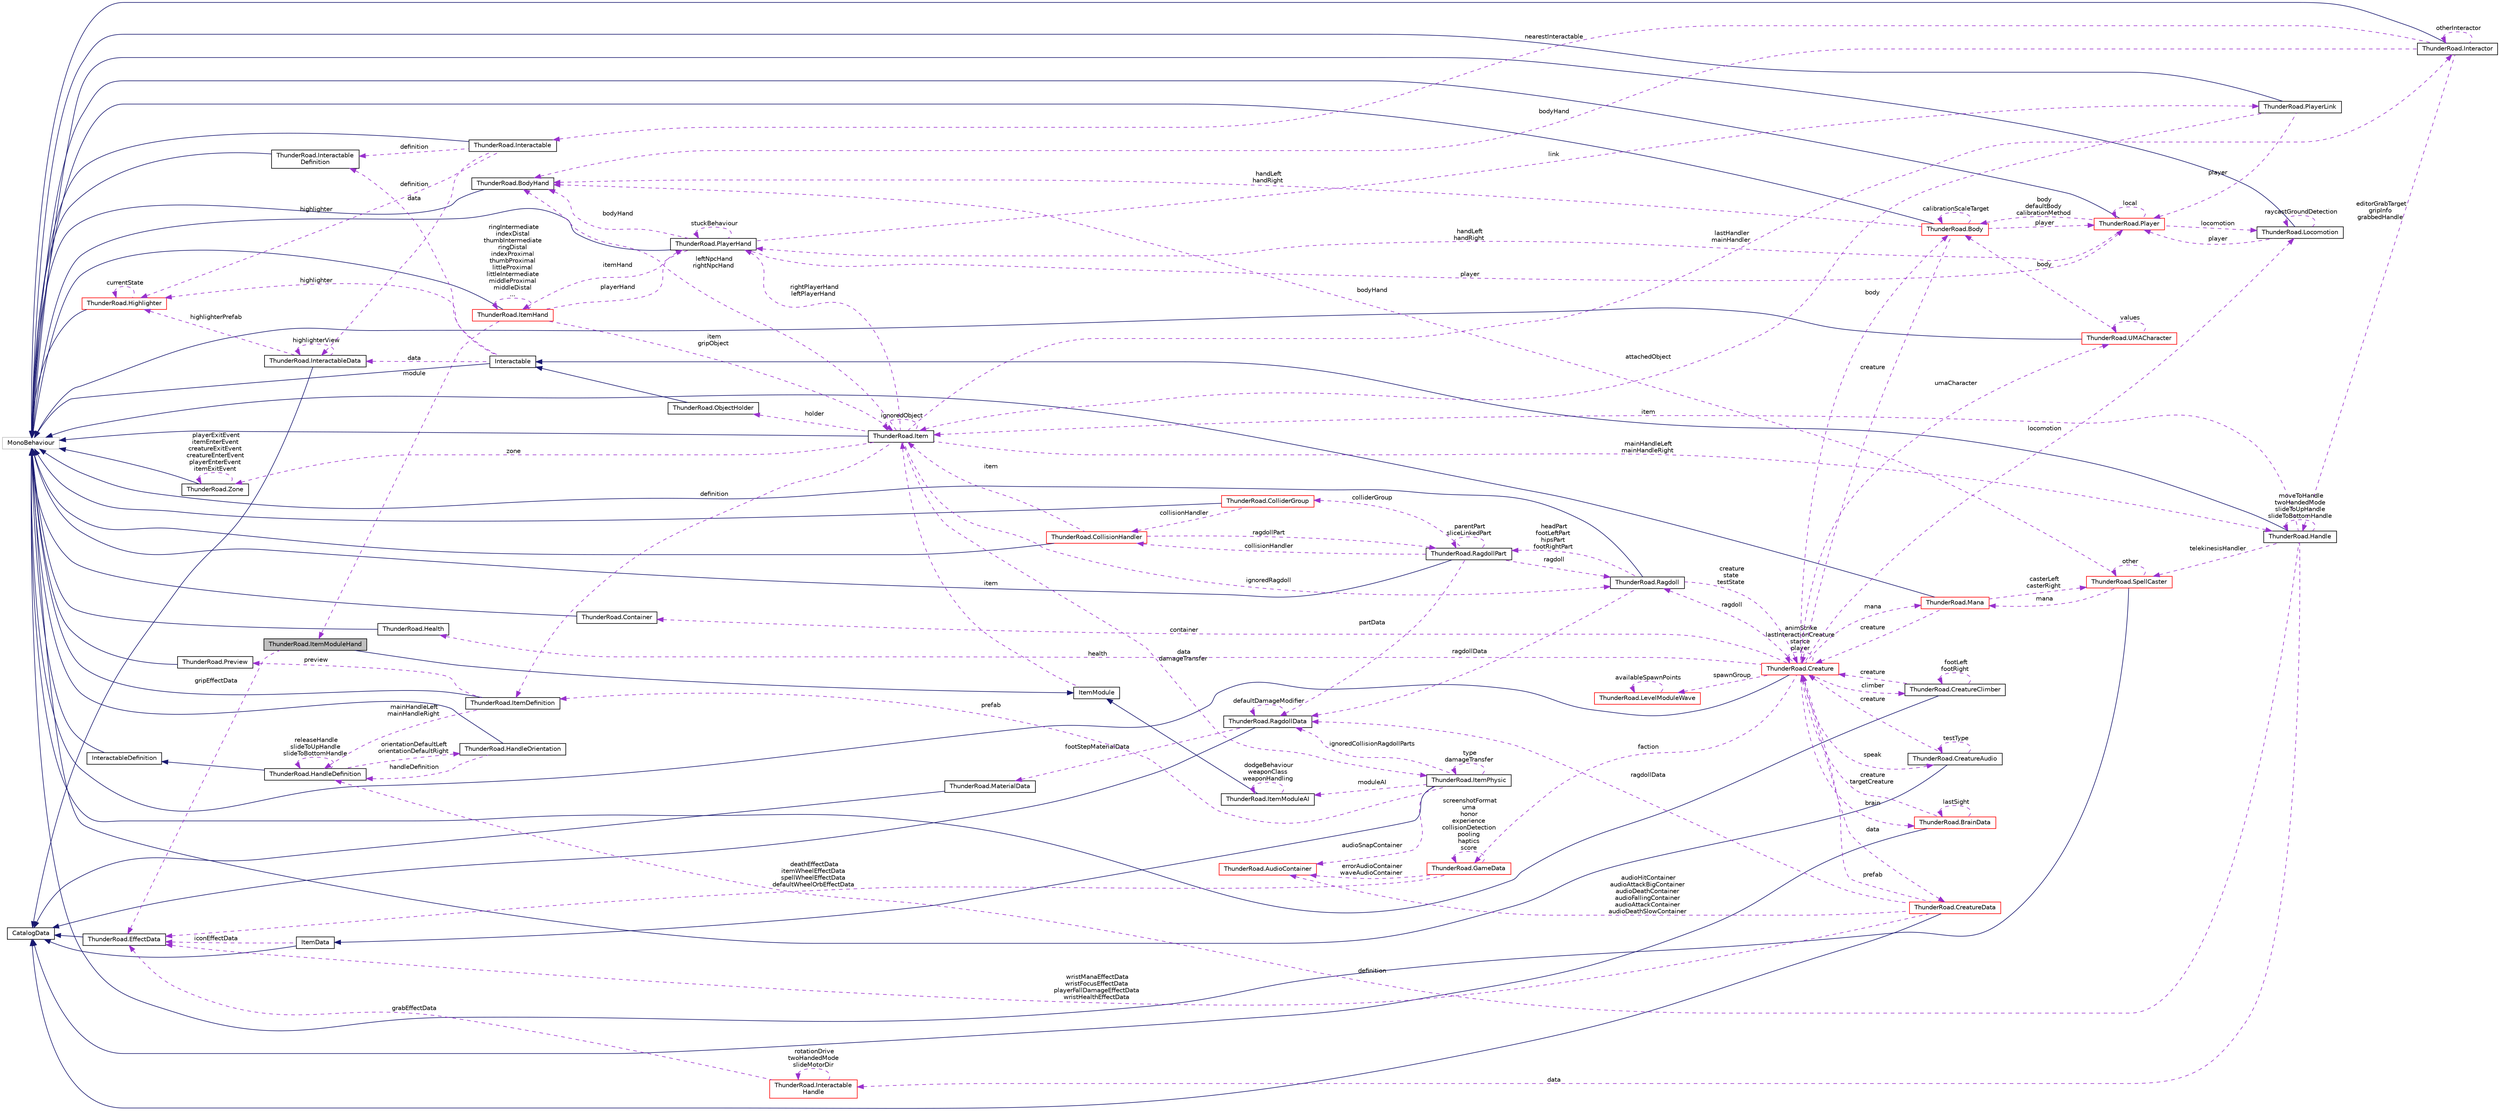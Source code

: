 digraph "ThunderRoad.ItemModuleHand"
{
 // LATEX_PDF_SIZE
  edge [fontname="Helvetica",fontsize="10",labelfontname="Helvetica",labelfontsize="10"];
  node [fontname="Helvetica",fontsize="10",shape=record];
  rankdir="LR";
  Node1 [label="ThunderRoad.ItemModuleHand",height=0.2,width=0.4,color="black", fillcolor="grey75", style="filled", fontcolor="black",tooltip="Class ItemModuleHand. Implements the ThunderRoad.ItemModule"];
  Node2 -> Node1 [dir="back",color="midnightblue",fontsize="10",style="solid",fontname="Helvetica"];
  Node2 [label="ItemModule",height=0.2,width=0.4,color="black", fillcolor="white", style="filled",URL="$class_thunder_road_1_1_item_module.html",tooltip="Class ItemModule."];
  Node3 -> Node2 [dir="back",color="darkorchid3",fontsize="10",style="dashed",label=" item" ,fontname="Helvetica"];
  Node3 [label="ThunderRoad.Item",height=0.2,width=0.4,color="black", fillcolor="white", style="filled",URL="$class_thunder_road_1_1_item.html",tooltip="Class Item. Implements the UnityEngine.MonoBehaviour"];
  Node4 -> Node3 [dir="back",color="midnightblue",fontsize="10",style="solid",fontname="Helvetica"];
  Node4 [label="MonoBehaviour",height=0.2,width=0.4,color="grey75", fillcolor="white", style="filled",tooltip=" "];
  Node5 -> Node3 [dir="back",color="darkorchid3",fontsize="10",style="dashed",label=" lastHandler\nmainHandler" ,fontname="Helvetica"];
  Node5 [label="ThunderRoad.Interactor",height=0.2,width=0.4,color="black", fillcolor="white", style="filled",URL="$class_thunder_road_1_1_interactor.html",tooltip="Class Interactor. Implements the UnityEngine.MonoBehaviour"];
  Node4 -> Node5 [dir="back",color="midnightblue",fontsize="10",style="solid",fontname="Helvetica"];
  Node5 -> Node5 [dir="back",color="darkorchid3",fontsize="10",style="dashed",label=" otherInteractor" ,fontname="Helvetica"];
  Node6 -> Node5 [dir="back",color="darkorchid3",fontsize="10",style="dashed",label=" editorGrabTarget\ngripInfo\ngrabbedHandle" ,fontname="Helvetica"];
  Node6 [label="ThunderRoad.Handle",height=0.2,width=0.4,color="black", fillcolor="white", style="filled",URL="$class_thunder_road_1_1_handle.html",tooltip="Class Handle. Implements the ThunderRoad.Interactable"];
  Node7 -> Node6 [dir="back",color="midnightblue",fontsize="10",style="solid",fontname="Helvetica"];
  Node7 [label="Interactable",height=0.2,width=0.4,color="black", fillcolor="white", style="filled",URL="$class_thunder_road_1_1_interactable.html",tooltip="Class Interactable. Implements the UnityEngine.MonoBehaviour"];
  Node4 -> Node7 [dir="back",color="midnightblue",fontsize="10",style="solid",fontname="Helvetica"];
  Node8 -> Node7 [dir="back",color="darkorchid3",fontsize="10",style="dashed",label=" highlighter" ,fontname="Helvetica"];
  Node8 [label="ThunderRoad.Highlighter",height=0.2,width=0.4,color="red", fillcolor="white", style="filled",URL="$class_thunder_road_1_1_highlighter.html",tooltip="Class Highlighter. Implements the UnityEngine.MonoBehaviour"];
  Node4 -> Node8 [dir="back",color="midnightblue",fontsize="10",style="solid",fontname="Helvetica"];
  Node8 -> Node8 [dir="back",color="darkorchid3",fontsize="10",style="dashed",label=" currentState" ,fontname="Helvetica"];
  Node11 -> Node7 [dir="back",color="darkorchid3",fontsize="10",style="dashed",label=" data" ,fontname="Helvetica"];
  Node11 [label="ThunderRoad.InteractableData",height=0.2,width=0.4,color="black", fillcolor="white", style="filled",URL="$class_thunder_road_1_1_interactable_data.html",tooltip="Class InteractableData. Implements the ThunderRoad.CatalogData"];
  Node12 -> Node11 [dir="back",color="midnightblue",fontsize="10",style="solid",fontname="Helvetica"];
  Node12 [label="CatalogData",height=0.2,width=0.4,color="black", fillcolor="white", style="filled",URL="$class_thunder_road_1_1_catalog_data.html",tooltip="Class CatalogData."];
  Node8 -> Node11 [dir="back",color="darkorchid3",fontsize="10",style="dashed",label=" highlighterPrefab" ,fontname="Helvetica"];
  Node11 -> Node11 [dir="back",color="darkorchid3",fontsize="10",style="dashed",label=" highlighterView" ,fontname="Helvetica"];
  Node13 -> Node7 [dir="back",color="darkorchid3",fontsize="10",style="dashed",label=" definition" ,fontname="Helvetica"];
  Node13 [label="ThunderRoad.Interactable\lDefinition",height=0.2,width=0.4,color="black", fillcolor="white", style="filled",URL="$class_thunder_road_1_1_interactable_definition.html",tooltip="Class InteractableDefinition. Implements the UnityEngine.MonoBehaviour"];
  Node4 -> Node13 [dir="back",color="midnightblue",fontsize="10",style="solid",fontname="Helvetica"];
  Node14 -> Node6 [dir="back",color="darkorchid3",fontsize="10",style="dashed",label=" definition" ,fontname="Helvetica"];
  Node14 [label="ThunderRoad.HandleDefinition",height=0.2,width=0.4,color="black", fillcolor="white", style="filled",URL="$class_thunder_road_1_1_handle_definition.html",tooltip="Class HandleDefinition. Implements the ThunderRoad.InteractableDefinition"];
  Node15 -> Node14 [dir="back",color="midnightblue",fontsize="10",style="solid",fontname="Helvetica"];
  Node15 [label="InteractableDefinition",height=0.2,width=0.4,color="black", fillcolor="white", style="filled",URL="$class_thunder_road_1_1_interactable_definition.html",tooltip="Class InteractableDefinition. Implements the UnityEngine.MonoBehaviour"];
  Node4 -> Node15 [dir="back",color="midnightblue",fontsize="10",style="solid",fontname="Helvetica"];
  Node16 -> Node14 [dir="back",color="darkorchid3",fontsize="10",style="dashed",label=" orientationDefaultLeft\norientationDefaultRight" ,fontname="Helvetica"];
  Node16 [label="ThunderRoad.HandleOrientation",height=0.2,width=0.4,color="black", fillcolor="white", style="filled",URL="$class_thunder_road_1_1_handle_orientation.html",tooltip="Class HandleOrientation. Implements the UnityEngine.MonoBehaviour"];
  Node4 -> Node16 [dir="back",color="midnightblue",fontsize="10",style="solid",fontname="Helvetica"];
  Node14 -> Node16 [dir="back",color="darkorchid3",fontsize="10",style="dashed",label=" handleDefinition" ,fontname="Helvetica"];
  Node14 -> Node14 [dir="back",color="darkorchid3",fontsize="10",style="dashed",label=" releaseHandle\nslideToUpHandle\nslideToBottomHandle" ,fontname="Helvetica"];
  Node17 -> Node6 [dir="back",color="darkorchid3",fontsize="10",style="dashed",label=" data" ,fontname="Helvetica"];
  Node17 [label="ThunderRoad.Interactable\lHandle",height=0.2,width=0.4,color="red", fillcolor="white", style="filled",URL="$class_thunder_road_1_1_interactable_handle.html",tooltip="Class InteractableHandle. Implements the ThunderRoad.InteractableData"];
  Node19 -> Node17 [dir="back",color="darkorchid3",fontsize="10",style="dashed",label=" grabEffectData" ,fontname="Helvetica"];
  Node19 [label="ThunderRoad.EffectData",height=0.2,width=0.4,color="black", fillcolor="white", style="filled",URL="$class_thunder_road_1_1_effect_data.html",tooltip="Class EffectData. Implements the ThunderRoad.CatalogData"];
  Node12 -> Node19 [dir="back",color="midnightblue",fontsize="10",style="solid",fontname="Helvetica"];
  Node17 -> Node17 [dir="back",color="darkorchid3",fontsize="10",style="dashed",label=" rotationDrive\ntwoHandedMode\nslideMotorDir" ,fontname="Helvetica"];
  Node21 -> Node6 [dir="back",color="darkorchid3",fontsize="10",style="dashed",label=" telekinesisHandler" ,fontname="Helvetica"];
  Node21 [label="ThunderRoad.SpellCaster",height=0.2,width=0.4,color="red", fillcolor="white", style="filled",URL="$class_thunder_road_1_1_spell_caster.html",tooltip="Class SpellCaster. Implements the UnityEngine.MonoBehaviour"];
  Node4 -> Node21 [dir="back",color="midnightblue",fontsize="10",style="solid",fontname="Helvetica"];
  Node21 -> Node21 [dir="back",color="darkorchid3",fontsize="10",style="dashed",label=" other" ,fontname="Helvetica"];
  Node28 -> Node21 [dir="back",color="darkorchid3",fontsize="10",style="dashed",label=" mana" ,fontname="Helvetica"];
  Node28 [label="ThunderRoad.Mana",height=0.2,width=0.4,color="red", fillcolor="white", style="filled",URL="$class_thunder_road_1_1_mana.html",tooltip="Class Mana. Implements the UnityEngine.MonoBehaviour"];
  Node4 -> Node28 [dir="back",color="midnightblue",fontsize="10",style="solid",fontname="Helvetica"];
  Node21 -> Node28 [dir="back",color="darkorchid3",fontsize="10",style="dashed",label=" casterLeft\ncasterRight" ,fontname="Helvetica"];
  Node30 -> Node28 [dir="back",color="darkorchid3",fontsize="10",style="dashed",label=" creature" ,fontname="Helvetica"];
  Node30 [label="ThunderRoad.Creature",height=0.2,width=0.4,color="red", fillcolor="white", style="filled",URL="$class_thunder_road_1_1_creature.html",tooltip="Class Creature. Implements the UnityEngine.MonoBehaviour"];
  Node4 -> Node30 [dir="back",color="midnightblue",fontsize="10",style="solid",fontname="Helvetica"];
  Node31 -> Node30 [dir="back",color="darkorchid3",fontsize="10",style="dashed",label=" climber" ,fontname="Helvetica"];
  Node31 [label="ThunderRoad.CreatureClimber",height=0.2,width=0.4,color="black", fillcolor="white", style="filled",URL="$class_thunder_road_1_1_creature_climber.html",tooltip="Class CreatureClimber. Implements the UnityEngine.MonoBehaviour"];
  Node4 -> Node31 [dir="back",color="midnightblue",fontsize="10",style="solid",fontname="Helvetica"];
  Node31 -> Node31 [dir="back",color="darkorchid3",fontsize="10",style="dashed",label=" footLeft\nfootRight" ,fontname="Helvetica"];
  Node30 -> Node31 [dir="back",color="darkorchid3",fontsize="10",style="dashed",label=" creature" ,fontname="Helvetica"];
  Node32 -> Node30 [dir="back",color="darkorchid3",fontsize="10",style="dashed",label=" health" ,fontname="Helvetica"];
  Node32 [label="ThunderRoad.Health",height=0.2,width=0.4,color="black", fillcolor="white", style="filled",URL="$class_thunder_road_1_1_health.html",tooltip="Class Health. Implements the UnityEngine.MonoBehaviour"];
  Node4 -> Node32 [dir="back",color="midnightblue",fontsize="10",style="solid",fontname="Helvetica"];
  Node33 -> Node30 [dir="back",color="darkorchid3",fontsize="10",style="dashed",label=" faction" ,fontname="Helvetica"];
  Node33 [label="ThunderRoad.GameData",height=0.2,width=0.4,color="red", fillcolor="white", style="filled",URL="$class_thunder_road_1_1_game_data.html",tooltip="Class GameData."];
  Node33 -> Node33 [dir="back",color="darkorchid3",fontsize="10",style="dashed",label=" screenshotFormat\numa\nhonor\nexperience\ncollisionDetection\npooling\nhaptics\nscore" ,fontname="Helvetica"];
  Node19 -> Node33 [dir="back",color="darkorchid3",fontsize="10",style="dashed",label=" deathEffectData\nitemWheelEffectData\nspellWheelEffectData\ndefaultWheelOrbEffectData" ,fontname="Helvetica"];
  Node26 -> Node33 [dir="back",color="darkorchid3",fontsize="10",style="dashed",label=" errorAudioContainer\nwaveAudioContainer" ,fontname="Helvetica"];
  Node26 [label="ThunderRoad.AudioContainer",height=0.2,width=0.4,color="red", fillcolor="white", style="filled",URL="$class_thunder_road_1_1_audio_container.html",tooltip="Class AudioContainer. Implements the UnityEngine.ScriptableObject"];
  Node34 -> Node30 [dir="back",color="darkorchid3",fontsize="10",style="dashed",label=" spawnGroup" ,fontname="Helvetica"];
  Node34 [label="ThunderRoad.LevelModuleWave",height=0.2,width=0.4,color="red", fillcolor="white", style="filled",URL="$class_thunder_road_1_1_level_module_wave.html",tooltip="Class LevelModuleWave. Implements the ThunderRoad.LevelModule"];
  Node34 -> Node34 [dir="back",color="darkorchid3",fontsize="10",style="dashed",label=" availableSpawnPoints" ,fontname="Helvetica"];
  Node37 -> Node30 [dir="back",color="darkorchid3",fontsize="10",style="dashed",label=" data" ,fontname="Helvetica"];
  Node37 [label="ThunderRoad.CreatureData",height=0.2,width=0.4,color="red", fillcolor="white", style="filled",URL="$class_thunder_road_1_1_creature_data.html",tooltip="Class CreatureData. Implements the ThunderRoad.CatalogData"];
  Node12 -> Node37 [dir="back",color="midnightblue",fontsize="10",style="solid",fontname="Helvetica"];
  Node38 -> Node37 [dir="back",color="darkorchid3",fontsize="10",style="dashed",label=" ragdollData" ,fontname="Helvetica"];
  Node38 [label="ThunderRoad.RagdollData",height=0.2,width=0.4,color="black", fillcolor="white", style="filled",URL="$class_thunder_road_1_1_ragdoll_data.html",tooltip="Class RagdollData. Implements the ThunderRoad.CatalogData"];
  Node12 -> Node38 [dir="back",color="midnightblue",fontsize="10",style="solid",fontname="Helvetica"];
  Node39 -> Node38 [dir="back",color="darkorchid3",fontsize="10",style="dashed",label=" footStepMaterialData" ,fontname="Helvetica"];
  Node39 [label="ThunderRoad.MaterialData",height=0.2,width=0.4,color="black", fillcolor="white", style="filled",URL="$class_thunder_road_1_1_material_data.html",tooltip="Class MaterialData. Implements the ThunderRoad.CatalogData"];
  Node12 -> Node39 [dir="back",color="midnightblue",fontsize="10",style="solid",fontname="Helvetica"];
  Node38 -> Node38 [dir="back",color="darkorchid3",fontsize="10",style="dashed",label=" defaultDamageModifier" ,fontname="Helvetica"];
  Node19 -> Node37 [dir="back",color="darkorchid3",fontsize="10",style="dashed",label=" wristManaEffectData\nwristFocusEffectData\nplayerFallDamageEffectData\nwristHealthEffectData" ,fontname="Helvetica"];
  Node26 -> Node37 [dir="back",color="darkorchid3",fontsize="10",style="dashed",label=" audioHitContainer\naudioAttackBigContainer\naudioDeathContainer\naudioFallingContainer\naudioAttackContainer\naudioDeathSlowContainer" ,fontname="Helvetica"];
  Node30 -> Node37 [dir="back",color="darkorchid3",fontsize="10",style="dashed",label=" prefab" ,fontname="Helvetica"];
  Node42 -> Node30 [dir="back",color="darkorchid3",fontsize="10",style="dashed",label=" locomotion" ,fontname="Helvetica"];
  Node42 [label="ThunderRoad.Locomotion",height=0.2,width=0.4,color="black", fillcolor="white", style="filled",URL="$class_thunder_road_1_1_locomotion.html",tooltip="Class Locomotion. Implements the UnityEngine.MonoBehaviour"];
  Node4 -> Node42 [dir="back",color="midnightblue",fontsize="10",style="solid",fontname="Helvetica"];
  Node43 -> Node42 [dir="back",color="darkorchid3",fontsize="10",style="dashed",label=" player" ,fontname="Helvetica"];
  Node43 [label="ThunderRoad.Player",height=0.2,width=0.4,color="red", fillcolor="white", style="filled",URL="$class_thunder_road_1_1_player.html",tooltip="Class Player. Implements the UnityEngine.MonoBehaviour"];
  Node4 -> Node43 [dir="back",color="midnightblue",fontsize="10",style="solid",fontname="Helvetica"];
  Node43 -> Node43 [dir="back",color="darkorchid3",fontsize="10",style="dashed",label=" local" ,fontname="Helvetica"];
  Node42 -> Node43 [dir="back",color="darkorchid3",fontsize="10",style="dashed",label=" locomotion" ,fontname="Helvetica"];
  Node47 -> Node43 [dir="back",color="darkorchid3",fontsize="10",style="dashed",label=" body\ndefaultBody\ncalibrationMethod" ,fontname="Helvetica"];
  Node47 [label="ThunderRoad.Body",height=0.2,width=0.4,color="red", fillcolor="white", style="filled",URL="$class_thunder_road_1_1_body.html",tooltip="Class Body. Implements the UnityEngine.MonoBehaviour"];
  Node4 -> Node47 [dir="back",color="midnightblue",fontsize="10",style="solid",fontname="Helvetica"];
  Node43 -> Node47 [dir="back",color="darkorchid3",fontsize="10",style="dashed",label=" player" ,fontname="Helvetica"];
  Node47 -> Node47 [dir="back",color="darkorchid3",fontsize="10",style="dashed",label=" calibrationScaleTarget" ,fontname="Helvetica"];
  Node30 -> Node47 [dir="back",color="darkorchid3",fontsize="10",style="dashed",label=" creature" ,fontname="Helvetica"];
  Node49 -> Node47 [dir="back",color="darkorchid3",fontsize="10",style="dashed",label=" handLeft\nhandRight" ,fontname="Helvetica"];
  Node49 [label="ThunderRoad.BodyHand",height=0.2,width=0.4,color="black", fillcolor="white", style="filled",URL="$class_thunder_road_1_1_body_hand.html",tooltip="Class BodyHand. Implements the UnityEngine.MonoBehaviour"];
  Node4 -> Node49 [dir="back",color="midnightblue",fontsize="10",style="solid",fontname="Helvetica"];
  Node52 -> Node43 [dir="back",color="darkorchid3",fontsize="10",style="dashed",label=" handLeft\nhandRight" ,fontname="Helvetica"];
  Node52 [label="ThunderRoad.PlayerHand",height=0.2,width=0.4,color="black", fillcolor="white", style="filled",URL="$class_thunder_road_1_1_player_hand.html",tooltip="Class PlayerHand. Implements the UnityEngine.MonoBehaviour"];
  Node4 -> Node52 [dir="back",color="midnightblue",fontsize="10",style="solid",fontname="Helvetica"];
  Node43 -> Node52 [dir="back",color="darkorchid3",fontsize="10",style="dashed",label=" player" ,fontname="Helvetica"];
  Node53 -> Node52 [dir="back",color="darkorchid3",fontsize="10",style="dashed",label=" link" ,fontname="Helvetica"];
  Node53 [label="ThunderRoad.PlayerLink",height=0.2,width=0.4,color="black", fillcolor="white", style="filled",URL="$class_thunder_road_1_1_player_link.html",tooltip="Class PlayerLink. Implements the UnityEngine.MonoBehaviour"];
  Node4 -> Node53 [dir="back",color="midnightblue",fontsize="10",style="solid",fontname="Helvetica"];
  Node43 -> Node53 [dir="back",color="darkorchid3",fontsize="10",style="dashed",label=" player" ,fontname="Helvetica"];
  Node3 -> Node53 [dir="back",color="darkorchid3",fontsize="10",style="dashed",label=" attachedObject" ,fontname="Helvetica"];
  Node54 -> Node52 [dir="back",color="darkorchid3",fontsize="10",style="dashed",label=" itemHand" ,fontname="Helvetica"];
  Node54 [label="ThunderRoad.ItemHand",height=0.2,width=0.4,color="red", fillcolor="white", style="filled",URL="$class_thunder_road_1_1_item_hand.html",tooltip="Class ItemHand. Implements the UnityEngine.MonoBehaviour"];
  Node4 -> Node54 [dir="back",color="midnightblue",fontsize="10",style="solid",fontname="Helvetica"];
  Node1 -> Node54 [dir="back",color="darkorchid3",fontsize="10",style="dashed",label=" module" ,fontname="Helvetica"];
  Node54 -> Node54 [dir="back",color="darkorchid3",fontsize="10",style="dashed",label=" ringIntermediate\nindexDistal\nthumbIntermediate\nringDistal\nindexProximal\nthumbProximal\nlittleProximal\nlittleIntermediate\nmiddleProximal\nmiddleDistal\n..." ,fontname="Helvetica"];
  Node3 -> Node54 [dir="back",color="darkorchid3",fontsize="10",style="dashed",label=" item\ngripObject" ,fontname="Helvetica"];
  Node52 -> Node54 [dir="back",color="darkorchid3",fontsize="10",style="dashed",label=" playerHand" ,fontname="Helvetica"];
  Node49 -> Node52 [dir="back",color="darkorchid3",fontsize="10",style="dashed",label=" bodyHand" ,fontname="Helvetica"];
  Node52 -> Node52 [dir="back",color="darkorchid3",fontsize="10",style="dashed",label=" stuckBehaviour" ,fontname="Helvetica"];
  Node42 -> Node42 [dir="back",color="darkorchid3",fontsize="10",style="dashed",label=" raycastGroundDetection" ,fontname="Helvetica"];
  Node57 -> Node30 [dir="back",color="darkorchid3",fontsize="10",style="dashed",label=" ragdoll" ,fontname="Helvetica"];
  Node57 [label="ThunderRoad.Ragdoll",height=0.2,width=0.4,color="black", fillcolor="white", style="filled",URL="$class_thunder_road_1_1_ragdoll.html",tooltip="Class Ragdoll. Implements the UnityEngine.MonoBehaviour"];
  Node4 -> Node57 [dir="back",color="midnightblue",fontsize="10",style="solid",fontname="Helvetica"];
  Node38 -> Node57 [dir="back",color="darkorchid3",fontsize="10",style="dashed",label=" ragdollData" ,fontname="Helvetica"];
  Node58 -> Node57 [dir="back",color="darkorchid3",fontsize="10",style="dashed",label=" headPart\nfootLeftPart\nhipsPart\nfootRightPart" ,fontname="Helvetica"];
  Node58 [label="ThunderRoad.RagdollPart",height=0.2,width=0.4,color="black", fillcolor="white", style="filled",URL="$class_thunder_road_1_1_ragdoll_part.html",tooltip="Class RagdollPart. Implements the UnityEngine.MonoBehaviour"];
  Node4 -> Node58 [dir="back",color="midnightblue",fontsize="10",style="solid",fontname="Helvetica"];
  Node59 -> Node58 [dir="back",color="darkorchid3",fontsize="10",style="dashed",label=" collisionHandler" ,fontname="Helvetica"];
  Node59 [label="ThunderRoad.CollisionHandler",height=0.2,width=0.4,color="red", fillcolor="white", style="filled",URL="$class_thunder_road_1_1_collision_handler.html",tooltip="Class CollisionHandler. Implements the UnityEngine.MonoBehaviour"];
  Node4 -> Node59 [dir="back",color="midnightblue",fontsize="10",style="solid",fontname="Helvetica"];
  Node58 -> Node59 [dir="back",color="darkorchid3",fontsize="10",style="dashed",label=" ragdollPart" ,fontname="Helvetica"];
  Node3 -> Node59 [dir="back",color="darkorchid3",fontsize="10",style="dashed",label=" item" ,fontname="Helvetica"];
  Node38 -> Node58 [dir="back",color="darkorchid3",fontsize="10",style="dashed",label=" partData" ,fontname="Helvetica"];
  Node58 -> Node58 [dir="back",color="darkorchid3",fontsize="10",style="dashed",label=" parentPart\nsliceLinkedPart" ,fontname="Helvetica"];
  Node57 -> Node58 [dir="back",color="darkorchid3",fontsize="10",style="dashed",label=" ragdoll" ,fontname="Helvetica"];
  Node61 -> Node58 [dir="back",color="darkorchid3",fontsize="10",style="dashed",label=" colliderGroup" ,fontname="Helvetica"];
  Node61 [label="ThunderRoad.ColliderGroup",height=0.2,width=0.4,color="red", fillcolor="white", style="filled",URL="$class_thunder_road_1_1_collider_group.html",tooltip="Class ColliderGroup. Implements the UnityEngine.MonoBehaviour"];
  Node4 -> Node61 [dir="back",color="midnightblue",fontsize="10",style="solid",fontname="Helvetica"];
  Node59 -> Node61 [dir="back",color="darkorchid3",fontsize="10",style="dashed",label=" collisionHandler" ,fontname="Helvetica"];
  Node30 -> Node57 [dir="back",color="darkorchid3",fontsize="10",style="dashed",label=" creature\nstate\ntestState" ,fontname="Helvetica"];
  Node47 -> Node30 [dir="back",color="darkorchid3",fontsize="10",style="dashed",label=" body" ,fontname="Helvetica"];
  Node72 -> Node30 [dir="back",color="darkorchid3",fontsize="10",style="dashed",label=" speak" ,fontname="Helvetica"];
  Node72 [label="ThunderRoad.CreatureAudio",height=0.2,width=0.4,color="black", fillcolor="white", style="filled",URL="$class_thunder_road_1_1_creature_audio.html",tooltip="Class CreatureAudio. Implements the UnityEngine.MonoBehaviour"];
  Node4 -> Node72 [dir="back",color="midnightblue",fontsize="10",style="solid",fontname="Helvetica"];
  Node72 -> Node72 [dir="back",color="darkorchid3",fontsize="10",style="dashed",label=" testType" ,fontname="Helvetica"];
  Node30 -> Node72 [dir="back",color="darkorchid3",fontsize="10",style="dashed",label=" creature" ,fontname="Helvetica"];
  Node30 -> Node30 [dir="back",color="darkorchid3",fontsize="10",style="dashed",label=" animStrike\nlastInteractionCreature\nstance\nplayer" ,fontname="Helvetica"];
  Node28 -> Node30 [dir="back",color="darkorchid3",fontsize="10",style="dashed",label=" mana" ,fontname="Helvetica"];
  Node73 -> Node30 [dir="back",color="darkorchid3",fontsize="10",style="dashed",label=" umaCharacter" ,fontname="Helvetica"];
  Node73 [label="ThunderRoad.UMACharacter",height=0.2,width=0.4,color="red", fillcolor="white", style="filled",URL="$class_thunder_road_1_1_u_m_a_character.html",tooltip="Class UMACharacter. Implements the UnityEngine.MonoBehaviour"];
  Node4 -> Node73 [dir="back",color="midnightblue",fontsize="10",style="solid",fontname="Helvetica"];
  Node47 -> Node73 [dir="back",color="darkorchid3",fontsize="10",style="dashed",label=" body" ,fontname="Helvetica"];
  Node73 -> Node73 [dir="back",color="darkorchid3",fontsize="10",style="dashed",label=" values" ,fontname="Helvetica"];
  Node74 -> Node30 [dir="back",color="darkorchid3",fontsize="10",style="dashed",label=" container" ,fontname="Helvetica"];
  Node74 [label="ThunderRoad.Container",height=0.2,width=0.4,color="black", fillcolor="white", style="filled",URL="$class_thunder_road_1_1_container.html",tooltip="Class Container. Implements the UnityEngine.MonoBehaviour"];
  Node4 -> Node74 [dir="back",color="midnightblue",fontsize="10",style="solid",fontname="Helvetica"];
  Node75 -> Node30 [dir="back",color="darkorchid3",fontsize="10",style="dashed",label=" brain" ,fontname="Helvetica"];
  Node75 [label="ThunderRoad.BrainData",height=0.2,width=0.4,color="red", fillcolor="white", style="filled",URL="$class_thunder_road_1_1_brain_data.html",tooltip="Class BrainData. Implements the ThunderRoad.CatalogData"];
  Node12 -> Node75 [dir="back",color="midnightblue",fontsize="10",style="solid",fontname="Helvetica"];
  Node30 -> Node75 [dir="back",color="darkorchid3",fontsize="10",style="dashed",label=" creature\ntargetCreature" ,fontname="Helvetica"];
  Node75 -> Node75 [dir="back",color="darkorchid3",fontsize="10",style="dashed",label=" lastSight" ,fontname="Helvetica"];
  Node49 -> Node21 [dir="back",color="darkorchid3",fontsize="10",style="dashed",label=" bodyHand" ,fontname="Helvetica"];
  Node6 -> Node6 [dir="back",color="darkorchid3",fontsize="10",style="dashed",label=" moveToHandle\ntwoHandedMode\nslideToUpHandle\nslideToBottomHandle" ,fontname="Helvetica"];
  Node3 -> Node6 [dir="back",color="darkorchid3",fontsize="10",style="dashed",label=" item" ,fontname="Helvetica"];
  Node85 -> Node5 [dir="back",color="darkorchid3",fontsize="10",style="dashed",label=" nearestInteractable" ,fontname="Helvetica"];
  Node85 [label="ThunderRoad.Interactable",height=0.2,width=0.4,color="black", fillcolor="white", style="filled",URL="$class_thunder_road_1_1_interactable.html",tooltip="Class Interactable. Implements the UnityEngine.MonoBehaviour"];
  Node4 -> Node85 [dir="back",color="midnightblue",fontsize="10",style="solid",fontname="Helvetica"];
  Node8 -> Node85 [dir="back",color="darkorchid3",fontsize="10",style="dashed",label=" highlighter" ,fontname="Helvetica"];
  Node11 -> Node85 [dir="back",color="darkorchid3",fontsize="10",style="dashed",label=" data" ,fontname="Helvetica"];
  Node13 -> Node85 [dir="back",color="darkorchid3",fontsize="10",style="dashed",label=" definition" ,fontname="Helvetica"];
  Node49 -> Node5 [dir="back",color="darkorchid3",fontsize="10",style="dashed",label=" bodyHand" ,fontname="Helvetica"];
  Node86 -> Node3 [dir="back",color="darkorchid3",fontsize="10",style="dashed",label=" definition" ,fontname="Helvetica"];
  Node86 [label="ThunderRoad.ItemDefinition",height=0.2,width=0.4,color="black", fillcolor="white", style="filled",URL="$class_thunder_road_1_1_item_definition.html",tooltip="Class ItemDefinition. Implements the UnityEngine.MonoBehaviour"];
  Node4 -> Node86 [dir="back",color="midnightblue",fontsize="10",style="solid",fontname="Helvetica"];
  Node14 -> Node86 [dir="back",color="darkorchid3",fontsize="10",style="dashed",label=" mainHandleLeft\nmainHandleRight" ,fontname="Helvetica"];
  Node87 -> Node86 [dir="back",color="darkorchid3",fontsize="10",style="dashed",label=" preview" ,fontname="Helvetica"];
  Node87 [label="ThunderRoad.Preview",height=0.2,width=0.4,color="black", fillcolor="white", style="filled",URL="$class_thunder_road_1_1_preview.html",tooltip="Class Preview. Implements the UnityEngine.MonoBehaviour"];
  Node4 -> Node87 [dir="back",color="midnightblue",fontsize="10",style="solid",fontname="Helvetica"];
  Node57 -> Node3 [dir="back",color="darkorchid3",fontsize="10",style="dashed",label=" ignoredRagdoll" ,fontname="Helvetica"];
  Node88 -> Node3 [dir="back",color="darkorchid3",fontsize="10",style="dashed",label=" data\ndamageTransfer" ,fontname="Helvetica"];
  Node88 [label="ThunderRoad.ItemPhysic",height=0.2,width=0.4,color="black", fillcolor="white", style="filled",URL="$class_thunder_road_1_1_item_physic.html",tooltip="Class ItemPhysic. Implements the ThunderRoad.ItemData"];
  Node89 -> Node88 [dir="back",color="midnightblue",fontsize="10",style="solid",fontname="Helvetica"];
  Node89 [label="ItemData",height=0.2,width=0.4,color="black", fillcolor="white", style="filled",URL="$class_thunder_road_1_1_item_data.html",tooltip="Class ItemData. Implements the ThunderRoad.CatalogData"];
  Node12 -> Node89 [dir="back",color="midnightblue",fontsize="10",style="solid",fontname="Helvetica"];
  Node19 -> Node89 [dir="back",color="darkorchid3",fontsize="10",style="dashed",label=" iconEffectData" ,fontname="Helvetica"];
  Node38 -> Node88 [dir="back",color="darkorchid3",fontsize="10",style="dashed",label=" ignoredCollisionRagdollParts" ,fontname="Helvetica"];
  Node86 -> Node88 [dir="back",color="darkorchid3",fontsize="10",style="dashed",label=" prefab" ,fontname="Helvetica"];
  Node26 -> Node88 [dir="back",color="darkorchid3",fontsize="10",style="dashed",label=" audioSnapContainer" ,fontname="Helvetica"];
  Node88 -> Node88 [dir="back",color="darkorchid3",fontsize="10",style="dashed",label=" type\ndamageTransfer" ,fontname="Helvetica"];
  Node90 -> Node88 [dir="back",color="darkorchid3",fontsize="10",style="dashed",label=" moduleAI" ,fontname="Helvetica"];
  Node90 [label="ThunderRoad.ItemModuleAI",height=0.2,width=0.4,color="black", fillcolor="white", style="filled",URL="$class_thunder_road_1_1_item_module_a_i.html",tooltip="Class ItemModuleAI. Implements the ThunderRoad.ItemModule"];
  Node2 -> Node90 [dir="back",color="midnightblue",fontsize="10",style="solid",fontname="Helvetica"];
  Node90 -> Node90 [dir="back",color="darkorchid3",fontsize="10",style="dashed",label=" dodgeBehaviour\nweaponClass\nweaponHandling" ,fontname="Helvetica"];
  Node91 -> Node3 [dir="back",color="darkorchid3",fontsize="10",style="dashed",label=" holder" ,fontname="Helvetica"];
  Node91 [label="ThunderRoad.ObjectHolder",height=0.2,width=0.4,color="black", fillcolor="white", style="filled",URL="$class_thunder_road_1_1_object_holder.html",tooltip="Class ObjectHolder. Implements the ThunderRoad.Interactable"];
  Node7 -> Node91 [dir="back",color="midnightblue",fontsize="10",style="solid",fontname="Helvetica"];
  Node6 -> Node3 [dir="back",color="darkorchid3",fontsize="10",style="dashed",label=" mainHandleLeft\nmainHandleRight" ,fontname="Helvetica"];
  Node3 -> Node3 [dir="back",color="darkorchid3",fontsize="10",style="dashed",label=" ignoredObject" ,fontname="Helvetica"];
  Node92 -> Node3 [dir="back",color="darkorchid3",fontsize="10",style="dashed",label=" zone" ,fontname="Helvetica"];
  Node92 [label="ThunderRoad.Zone",height=0.2,width=0.4,color="black", fillcolor="white", style="filled",URL="$class_thunder_road_1_1_zone.html",tooltip="Class Zone. Implements the UnityEngine.MonoBehaviour"];
  Node4 -> Node92 [dir="back",color="midnightblue",fontsize="10",style="solid",fontname="Helvetica"];
  Node92 -> Node92 [dir="back",color="darkorchid3",fontsize="10",style="dashed",label=" playerExitEvent\nitemEnterEvent\ncreatureExitEvent\ncreatureEnterEvent\nplayerEnterEvent\nitemExitEvent" ,fontname="Helvetica"];
  Node49 -> Node3 [dir="back",color="darkorchid3",fontsize="10",style="dashed",label=" leftNpcHand\nrightNpcHand" ,fontname="Helvetica"];
  Node52 -> Node3 [dir="back",color="darkorchid3",fontsize="10",style="dashed",label=" rightPlayerHand\nleftPlayerHand" ,fontname="Helvetica"];
  Node19 -> Node1 [dir="back",color="darkorchid3",fontsize="10",style="dashed",label=" gripEffectData" ,fontname="Helvetica"];
}
